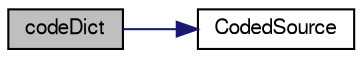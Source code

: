 digraph "codeDict"
{
  bgcolor="transparent";
  edge [fontname="FreeSans",fontsize="10",labelfontname="FreeSans",labelfontsize="10"];
  node [fontname="FreeSans",fontsize="10",shape=record];
  rankdir="LR";
  Node28 [label="codeDict",height=0.2,width=0.4,color="black", fillcolor="grey75", style="filled", fontcolor="black"];
  Node28 -> Node29 [color="midnightblue",fontsize="10",style="solid",fontname="FreeSans"];
  Node29 [label="CodedSource",height=0.2,width=0.4,color="black",URL="$a23526.html#a12ff03f8b853e50e7121f7bbb656d86d",tooltip="Construct from components. "];
}
